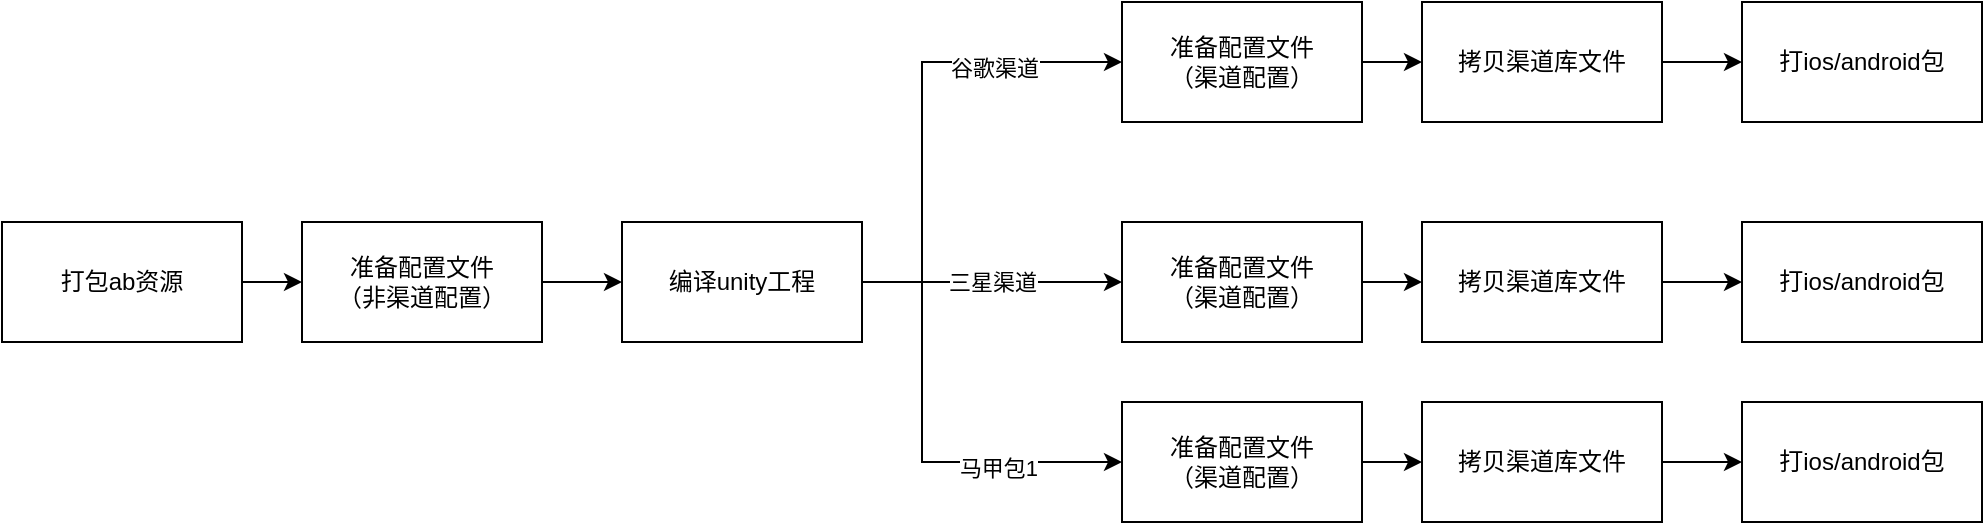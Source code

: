 <mxfile version="18.2.0" type="github">
  <diagram id="Mgj350Xb_bERpOlOzzGZ" name="第 1 页">
    <mxGraphModel dx="2201" dy="757" grid="1" gridSize="10" guides="1" tooltips="1" connect="1" arrows="1" fold="1" page="1" pageScale="1" pageWidth="827" pageHeight="1169" math="0" shadow="0">
      <root>
        <mxCell id="0" />
        <mxCell id="1" parent="0" />
        <mxCell id="a2GD1M-XOXgUwPtYmFMe-4" value="" style="edgeStyle=orthogonalEdgeStyle;rounded=0;orthogonalLoop=1;jettySize=auto;html=1;" edge="1" parent="1" source="a2GD1M-XOXgUwPtYmFMe-1" target="a2GD1M-XOXgUwPtYmFMe-3">
          <mxGeometry relative="1" as="geometry" />
        </mxCell>
        <mxCell id="a2GD1M-XOXgUwPtYmFMe-1" value="准备配置文件&lt;br&gt;（非渠道配置）" style="rounded=0;whiteSpace=wrap;html=1;" vertex="1" parent="1">
          <mxGeometry x="120" y="340" width="120" height="60" as="geometry" />
        </mxCell>
        <mxCell id="a2GD1M-XOXgUwPtYmFMe-10" style="edgeStyle=orthogonalEdgeStyle;rounded=0;orthogonalLoop=1;jettySize=auto;html=1;entryX=0;entryY=0.5;entryDx=0;entryDy=0;" edge="1" parent="1" source="a2GD1M-XOXgUwPtYmFMe-3" target="a2GD1M-XOXgUwPtYmFMe-9">
          <mxGeometry relative="1" as="geometry">
            <Array as="points">
              <mxPoint x="430" y="370" />
              <mxPoint x="430" y="260" />
            </Array>
          </mxGeometry>
        </mxCell>
        <mxCell id="a2GD1M-XOXgUwPtYmFMe-12" value="谷歌渠道" style="edgeLabel;html=1;align=center;verticalAlign=middle;resizable=0;points=[];" vertex="1" connectable="0" parent="a2GD1M-XOXgUwPtYmFMe-10">
          <mxGeometry x="0.465" y="-3" relative="1" as="geometry">
            <mxPoint as="offset" />
          </mxGeometry>
        </mxCell>
        <mxCell id="a2GD1M-XOXgUwPtYmFMe-16" value="三星渠道" style="edgeStyle=orthogonalEdgeStyle;rounded=0;orthogonalLoop=1;jettySize=auto;html=1;" edge="1" parent="1" source="a2GD1M-XOXgUwPtYmFMe-3" target="a2GD1M-XOXgUwPtYmFMe-15">
          <mxGeometry relative="1" as="geometry" />
        </mxCell>
        <mxCell id="a2GD1M-XOXgUwPtYmFMe-22" style="edgeStyle=orthogonalEdgeStyle;rounded=0;orthogonalLoop=1;jettySize=auto;html=1;entryX=0;entryY=0.5;entryDx=0;entryDy=0;" edge="1" parent="1" source="a2GD1M-XOXgUwPtYmFMe-3" target="a2GD1M-XOXgUwPtYmFMe-19">
          <mxGeometry relative="1" as="geometry">
            <Array as="points">
              <mxPoint x="430" y="370" />
              <mxPoint x="430" y="460" />
            </Array>
          </mxGeometry>
        </mxCell>
        <mxCell id="a2GD1M-XOXgUwPtYmFMe-23" value="马甲包1" style="edgeLabel;html=1;align=center;verticalAlign=middle;resizable=0;points=[];" vertex="1" connectable="0" parent="a2GD1M-XOXgUwPtYmFMe-22">
          <mxGeometry x="0.434" y="-3" relative="1" as="geometry">
            <mxPoint as="offset" />
          </mxGeometry>
        </mxCell>
        <mxCell id="a2GD1M-XOXgUwPtYmFMe-3" value="编译unity工程" style="rounded=0;whiteSpace=wrap;html=1;" vertex="1" parent="1">
          <mxGeometry x="280" y="340" width="120" height="60" as="geometry" />
        </mxCell>
        <mxCell id="a2GD1M-XOXgUwPtYmFMe-27" value="" style="edgeStyle=orthogonalEdgeStyle;rounded=0;orthogonalLoop=1;jettySize=auto;html=1;" edge="1" parent="1" source="a2GD1M-XOXgUwPtYmFMe-5" target="a2GD1M-XOXgUwPtYmFMe-24">
          <mxGeometry relative="1" as="geometry" />
        </mxCell>
        <mxCell id="a2GD1M-XOXgUwPtYmFMe-5" value="拷贝渠道库文件" style="rounded=0;whiteSpace=wrap;html=1;" vertex="1" parent="1">
          <mxGeometry x="680" y="230" width="120" height="60" as="geometry" />
        </mxCell>
        <mxCell id="a2GD1M-XOXgUwPtYmFMe-8" style="edgeStyle=orthogonalEdgeStyle;rounded=0;orthogonalLoop=1;jettySize=auto;html=1;entryX=0;entryY=0.5;entryDx=0;entryDy=0;" edge="1" parent="1" source="a2GD1M-XOXgUwPtYmFMe-7" target="a2GD1M-XOXgUwPtYmFMe-1">
          <mxGeometry relative="1" as="geometry" />
        </mxCell>
        <mxCell id="a2GD1M-XOXgUwPtYmFMe-7" value="打包ab资源" style="rounded=0;whiteSpace=wrap;html=1;" vertex="1" parent="1">
          <mxGeometry x="-30" y="340" width="120" height="60" as="geometry" />
        </mxCell>
        <mxCell id="a2GD1M-XOXgUwPtYmFMe-11" value="" style="edgeStyle=orthogonalEdgeStyle;rounded=0;orthogonalLoop=1;jettySize=auto;html=1;" edge="1" parent="1" source="a2GD1M-XOXgUwPtYmFMe-9" target="a2GD1M-XOXgUwPtYmFMe-5">
          <mxGeometry relative="1" as="geometry" />
        </mxCell>
        <mxCell id="a2GD1M-XOXgUwPtYmFMe-9" value="准备配置文件&lt;br&gt;（渠道配置）" style="rounded=0;whiteSpace=wrap;html=1;" vertex="1" parent="1">
          <mxGeometry x="530" y="230" width="120" height="60" as="geometry" />
        </mxCell>
        <mxCell id="a2GD1M-XOXgUwPtYmFMe-28" value="" style="edgeStyle=orthogonalEdgeStyle;rounded=0;orthogonalLoop=1;jettySize=auto;html=1;" edge="1" parent="1" source="a2GD1M-XOXgUwPtYmFMe-13" target="a2GD1M-XOXgUwPtYmFMe-25">
          <mxGeometry relative="1" as="geometry" />
        </mxCell>
        <mxCell id="a2GD1M-XOXgUwPtYmFMe-13" value="拷贝渠道库文件" style="rounded=0;whiteSpace=wrap;html=1;" vertex="1" parent="1">
          <mxGeometry x="680" y="340" width="120" height="60" as="geometry" />
        </mxCell>
        <mxCell id="a2GD1M-XOXgUwPtYmFMe-14" value="" style="edgeStyle=orthogonalEdgeStyle;rounded=0;orthogonalLoop=1;jettySize=auto;html=1;" edge="1" parent="1" source="a2GD1M-XOXgUwPtYmFMe-15" target="a2GD1M-XOXgUwPtYmFMe-13">
          <mxGeometry relative="1" as="geometry" />
        </mxCell>
        <mxCell id="a2GD1M-XOXgUwPtYmFMe-15" value="准备配置文件&lt;br&gt;（渠道配置）" style="rounded=0;whiteSpace=wrap;html=1;" vertex="1" parent="1">
          <mxGeometry x="530" y="340" width="120" height="60" as="geometry" />
        </mxCell>
        <mxCell id="a2GD1M-XOXgUwPtYmFMe-29" value="" style="edgeStyle=orthogonalEdgeStyle;rounded=0;orthogonalLoop=1;jettySize=auto;html=1;" edge="1" parent="1" source="a2GD1M-XOXgUwPtYmFMe-17" target="a2GD1M-XOXgUwPtYmFMe-26">
          <mxGeometry relative="1" as="geometry" />
        </mxCell>
        <mxCell id="a2GD1M-XOXgUwPtYmFMe-17" value="拷贝渠道库文件" style="rounded=0;whiteSpace=wrap;html=1;" vertex="1" parent="1">
          <mxGeometry x="680" y="430" width="120" height="60" as="geometry" />
        </mxCell>
        <mxCell id="a2GD1M-XOXgUwPtYmFMe-18" value="" style="edgeStyle=orthogonalEdgeStyle;rounded=0;orthogonalLoop=1;jettySize=auto;html=1;" edge="1" parent="1" source="a2GD1M-XOXgUwPtYmFMe-19" target="a2GD1M-XOXgUwPtYmFMe-17">
          <mxGeometry relative="1" as="geometry" />
        </mxCell>
        <mxCell id="a2GD1M-XOXgUwPtYmFMe-19" value="准备配置文件&lt;br&gt;（渠道配置）" style="rounded=0;whiteSpace=wrap;html=1;" vertex="1" parent="1">
          <mxGeometry x="530" y="430" width="120" height="60" as="geometry" />
        </mxCell>
        <mxCell id="a2GD1M-XOXgUwPtYmFMe-24" value="打ios/android包" style="rounded=0;whiteSpace=wrap;html=1;" vertex="1" parent="1">
          <mxGeometry x="840" y="230" width="120" height="60" as="geometry" />
        </mxCell>
        <mxCell id="a2GD1M-XOXgUwPtYmFMe-25" value="打ios/android包" style="rounded=0;whiteSpace=wrap;html=1;" vertex="1" parent="1">
          <mxGeometry x="840" y="340" width="120" height="60" as="geometry" />
        </mxCell>
        <mxCell id="a2GD1M-XOXgUwPtYmFMe-26" value="打ios/android包" style="rounded=0;whiteSpace=wrap;html=1;" vertex="1" parent="1">
          <mxGeometry x="840" y="430" width="120" height="60" as="geometry" />
        </mxCell>
      </root>
    </mxGraphModel>
  </diagram>
</mxfile>
